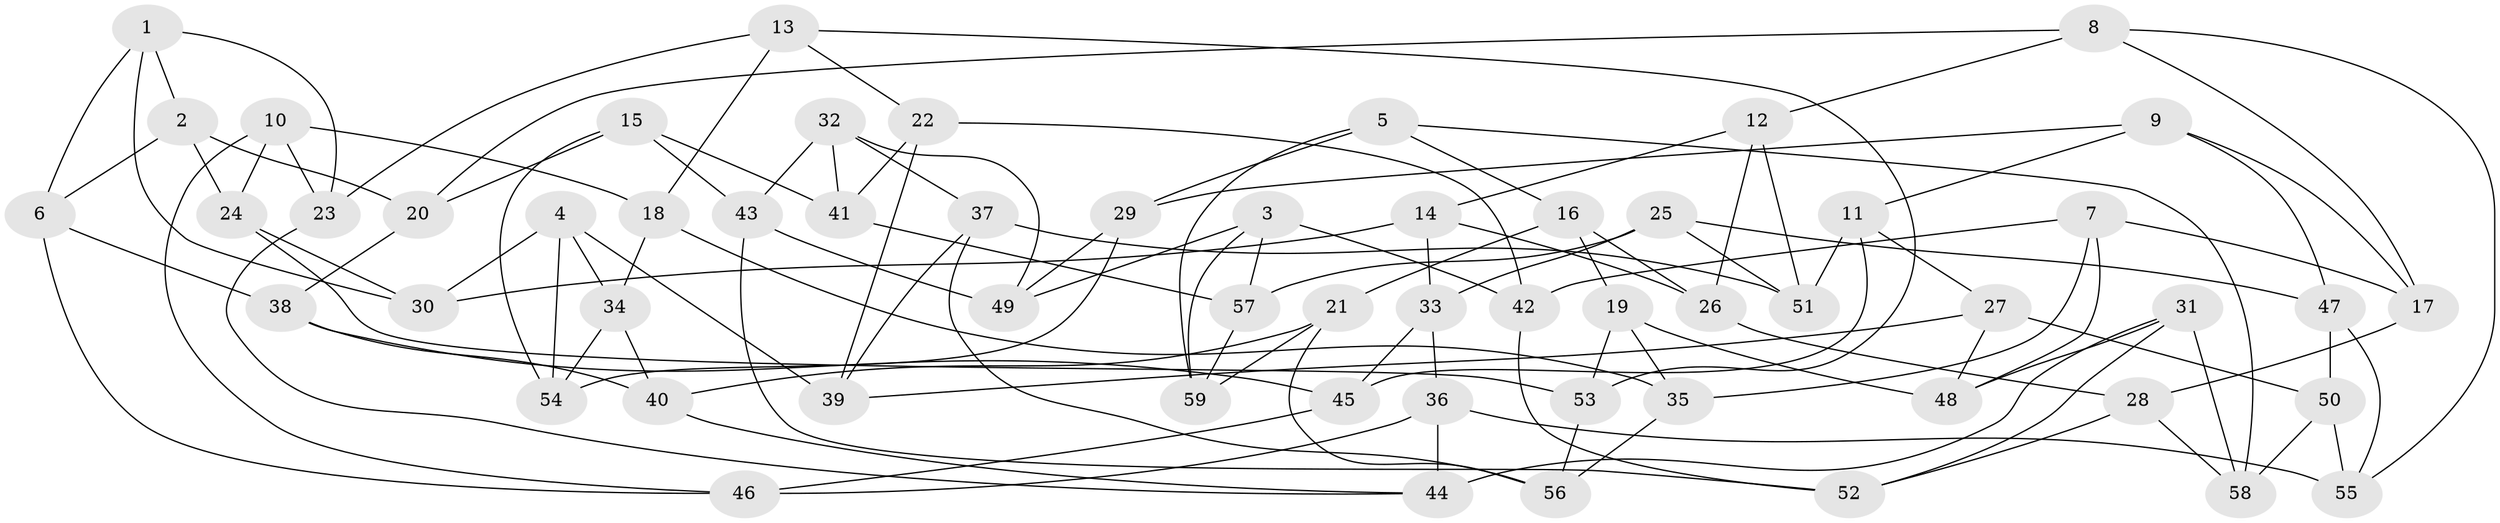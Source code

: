 // Generated by graph-tools (version 1.1) at 2025/37/03/09/25 02:37:59]
// undirected, 59 vertices, 118 edges
graph export_dot {
graph [start="1"]
  node [color=gray90,style=filled];
  1;
  2;
  3;
  4;
  5;
  6;
  7;
  8;
  9;
  10;
  11;
  12;
  13;
  14;
  15;
  16;
  17;
  18;
  19;
  20;
  21;
  22;
  23;
  24;
  25;
  26;
  27;
  28;
  29;
  30;
  31;
  32;
  33;
  34;
  35;
  36;
  37;
  38;
  39;
  40;
  41;
  42;
  43;
  44;
  45;
  46;
  47;
  48;
  49;
  50;
  51;
  52;
  53;
  54;
  55;
  56;
  57;
  58;
  59;
  1 -- 2;
  1 -- 30;
  1 -- 6;
  1 -- 23;
  2 -- 6;
  2 -- 20;
  2 -- 24;
  3 -- 42;
  3 -- 57;
  3 -- 49;
  3 -- 59;
  4 -- 34;
  4 -- 39;
  4 -- 30;
  4 -- 54;
  5 -- 58;
  5 -- 29;
  5 -- 16;
  5 -- 59;
  6 -- 46;
  6 -- 38;
  7 -- 17;
  7 -- 48;
  7 -- 42;
  7 -- 35;
  8 -- 20;
  8 -- 55;
  8 -- 17;
  8 -- 12;
  9 -- 47;
  9 -- 11;
  9 -- 17;
  9 -- 29;
  10 -- 24;
  10 -- 46;
  10 -- 18;
  10 -- 23;
  11 -- 45;
  11 -- 27;
  11 -- 51;
  12 -- 14;
  12 -- 51;
  12 -- 26;
  13 -- 22;
  13 -- 23;
  13 -- 53;
  13 -- 18;
  14 -- 26;
  14 -- 30;
  14 -- 33;
  15 -- 41;
  15 -- 20;
  15 -- 43;
  15 -- 54;
  16 -- 26;
  16 -- 19;
  16 -- 21;
  17 -- 28;
  18 -- 34;
  18 -- 35;
  19 -- 53;
  19 -- 48;
  19 -- 35;
  20 -- 38;
  21 -- 59;
  21 -- 40;
  21 -- 56;
  22 -- 39;
  22 -- 41;
  22 -- 42;
  23 -- 44;
  24 -- 30;
  24 -- 53;
  25 -- 57;
  25 -- 33;
  25 -- 51;
  25 -- 47;
  26 -- 28;
  27 -- 50;
  27 -- 39;
  27 -- 48;
  28 -- 52;
  28 -- 58;
  29 -- 49;
  29 -- 54;
  31 -- 48;
  31 -- 44;
  31 -- 58;
  31 -- 52;
  32 -- 49;
  32 -- 41;
  32 -- 43;
  32 -- 37;
  33 -- 45;
  33 -- 36;
  34 -- 40;
  34 -- 54;
  35 -- 56;
  36 -- 55;
  36 -- 46;
  36 -- 44;
  37 -- 39;
  37 -- 56;
  37 -- 51;
  38 -- 40;
  38 -- 45;
  40 -- 44;
  41 -- 57;
  42 -- 52;
  43 -- 52;
  43 -- 49;
  45 -- 46;
  47 -- 55;
  47 -- 50;
  50 -- 55;
  50 -- 58;
  53 -- 56;
  57 -- 59;
}
